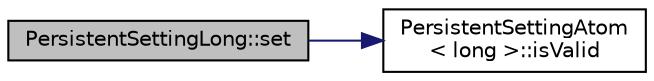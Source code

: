 digraph "PersistentSettingLong::set"
{
  edge [fontname="Helvetica",fontsize="10",labelfontname="Helvetica",labelfontsize="10"];
  node [fontname="Helvetica",fontsize="10",shape=record];
  rankdir="LR";
  Node6 [label="PersistentSettingLong::set",height=0.2,width=0.4,color="black", fillcolor="grey75", style="filled", fontcolor="black"];
  Node6 -> Node7 [color="midnightblue",fontsize="10",style="solid",fontname="Helvetica"];
  Node7 [label="PersistentSettingAtom\l\< long \>::isValid",height=0.2,width=0.4,color="black", fillcolor="white", style="filled",URL="$classPersistentSettingAtom.html#af8bb87b4c901e1fa1a693aa4673eaf44",tooltip="Validation of String representation. "];
}
